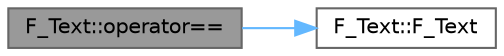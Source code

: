 digraph "F_Text::operator=="
{
 // LATEX_PDF_SIZE
  bgcolor="transparent";
  edge [fontname=Helvetica,fontsize=10,labelfontname=Helvetica,labelfontsize=10];
  node [fontname=Helvetica,fontsize=10,shape=box,height=0.2,width=0.4];
  rankdir="LR";
  Node1 [id="Node000001",label="F_Text::operator==",height=0.2,width=0.4,color="gray40", fillcolor="grey60", style="filled", fontcolor="black",tooltip="比较操作符重载"];
  Node1 -> Node2 [id="edge1_Node000001_Node000002",color="steelblue1",style="solid",tooltip=" "];
  Node2 [id="Node000002",label="F_Text::F_Text",height=0.2,width=0.4,color="grey40", fillcolor="white", style="filled",URL="$class_f___text.html#a28ec1756347524b55823f756be916a2f",tooltip="默认构造函数"];
}
